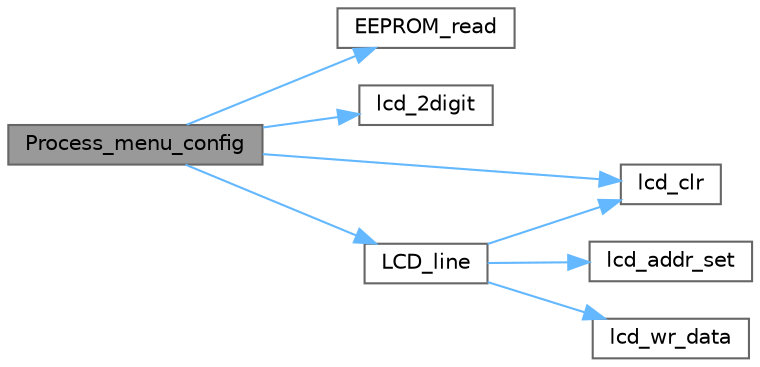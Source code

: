 digraph "Process_menu_config"
{
 // LATEX_PDF_SIZE
  bgcolor="transparent";
  edge [fontname=Helvetica,fontsize=10,labelfontname=Helvetica,labelfontsize=10];
  node [fontname=Helvetica,fontsize=10,shape=box,height=0.2,width=0.4];
  rankdir="LR";
  Node1 [label="Process_menu_config",height=0.2,width=0.4,color="gray40", fillcolor="grey60", style="filled", fontcolor="black",tooltip=" "];
  Node1 -> Node2 [color="steelblue1",style="solid"];
  Node2 [label="EEPROM_read",height=0.2,width=0.4,color="grey40", fillcolor="white", style="filled",URL="$_t_o_8c.html#af3b223c3ad2939f63d8e91d69e1f5b8e",tooltip=" "];
  Node1 -> Node3 [color="steelblue1",style="solid"];
  Node3 [label="lcd_2digit",height=0.2,width=0.4,color="grey40", fillcolor="white", style="filled",URL="$_t_o__s_8h.html#abd39973577465d2535f7cf91827eacdc",tooltip=" "];
  Node1 -> Node4 [color="steelblue1",style="solid"];
  Node4 [label="lcd_clr",height=0.2,width=0.4,color="grey40", fillcolor="white", style="filled",URL="$_t_o__s_8h.html#a33e140c8175d738415fb9c72e73a8cef",tooltip=" "];
  Node1 -> Node5 [color="steelblue1",style="solid"];
  Node5 [label="LCD_line",height=0.2,width=0.4,color="grey40", fillcolor="white", style="filled",URL="$_t_o_8c.html#aaefa7e4eeb8d02f570de2072a4a27ad6",tooltip=" "];
  Node5 -> Node6 [color="steelblue1",style="solid"];
  Node6 [label="lcd_addr_set",height=0.2,width=0.4,color="grey40", fillcolor="white", style="filled",URL="$_t_o__s_8h.html#afc2c56626b3e68ad2ff88fa07d8f082f",tooltip=" "];
  Node5 -> Node4 [color="steelblue1",style="solid"];
  Node5 -> Node7 [color="steelblue1",style="solid"];
  Node7 [label="lcd_wr_data",height=0.2,width=0.4,color="grey40", fillcolor="white", style="filled",URL="$_t_o__s_8h.html#acec9a300c55f0aa1e03d760030d2fcfe",tooltip=" "];
}
